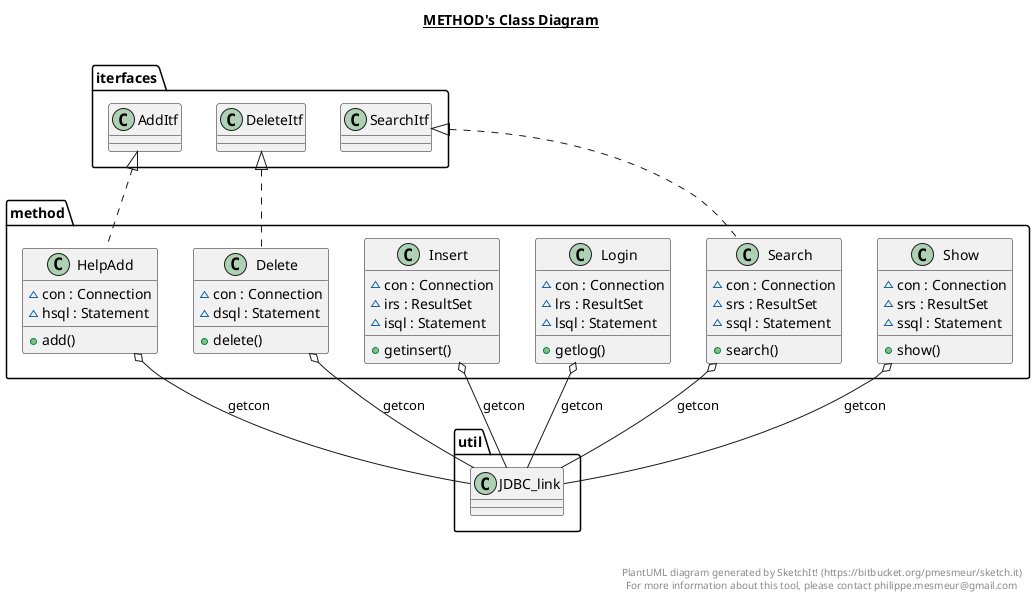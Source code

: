 @startuml

title __METHOD's Class Diagram__\n

  namespace method {
    class method.Delete {
        ~ con : Connection
        ~ dsql : Statement
        + delete()
    }
  }
  

  namespace method {
    class method.HelpAdd {
        ~ con : Connection
        ~ hsql : Statement
        + add()
    }
  }
  

  namespace method {
    class method.Insert {
        ~ con : Connection
        ~ irs : ResultSet
        ~ isql : Statement
        + getinsert()
    }
  }
  

  namespace method {
    class method.Login {
        ~ con : Connection
        ~ lrs : ResultSet
        ~ lsql : Statement
        + getlog()
    }
  }
  

  namespace method {
    class method.Search {
        ~ con : Connection
        ~ srs : ResultSet
        ~ ssql : Statement
        + search()
    }
  }
  

  namespace method {
    class method.Show {
        ~ con : Connection
        ~ srs : ResultSet
        ~ ssql : Statement
        + show()
    }
  }
  

  method.Delete .up.|> iterfaces.DeleteItf
  method.Delete o-- util.JDBC_link : getcon
  method.HelpAdd .up.|> iterfaces.AddItf
  method.HelpAdd o-- util.JDBC_link : getcon
  method.Insert o-- util.JDBC_link : getcon
  method.Login o-- util.JDBC_link : getcon
  method.Search .up.|> iterfaces.SearchItf
  method.Search o-- util.JDBC_link : getcon
  method.Show o-- util.JDBC_link : getcon


right footer


PlantUML diagram generated by SketchIt! (https://bitbucket.org/pmesmeur/sketch.it)
For more information about this tool, please contact philippe.mesmeur@gmail.com
endfooter

@enduml
